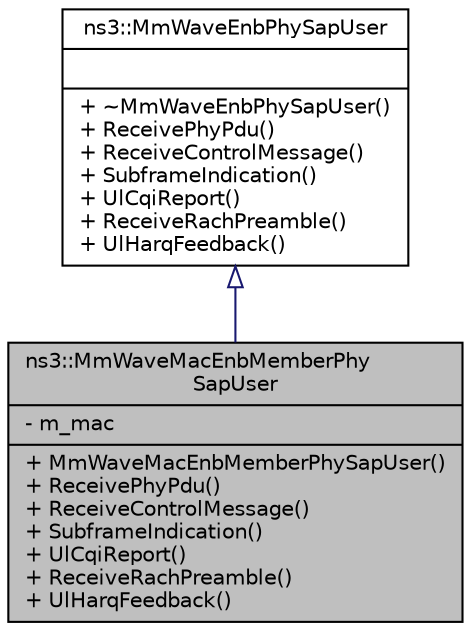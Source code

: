 digraph "ns3::MmWaveMacEnbMemberPhySapUser"
{
  edge [fontname="Helvetica",fontsize="10",labelfontname="Helvetica",labelfontsize="10"];
  node [fontname="Helvetica",fontsize="10",shape=record];
  Node1 [label="{ns3::MmWaveMacEnbMemberPhy\lSapUser\n|- m_mac\l|+ MmWaveMacEnbMemberPhySapUser()\l+ ReceivePhyPdu()\l+ ReceiveControlMessage()\l+ SubframeIndication()\l+ UlCqiReport()\l+ ReceiveRachPreamble()\l+ UlHarqFeedback()\l}",height=0.2,width=0.4,color="black", fillcolor="grey75", style="filled", fontcolor="black"];
  Node2 -> Node1 [dir="back",color="midnightblue",fontsize="10",style="solid",arrowtail="onormal"];
  Node2 [label="{ns3::MmWaveEnbPhySapUser\n||+ ~MmWaveEnbPhySapUser()\l+ ReceivePhyPdu()\l+ ReceiveControlMessage()\l+ SubframeIndication()\l+ UlCqiReport()\l+ ReceiveRachPreamble()\l+ UlHarqFeedback()\l}",height=0.2,width=0.4,color="black", fillcolor="white", style="filled",URL="$d0/d02/classns3_1_1MmWaveEnbPhySapUser.html"];
}
